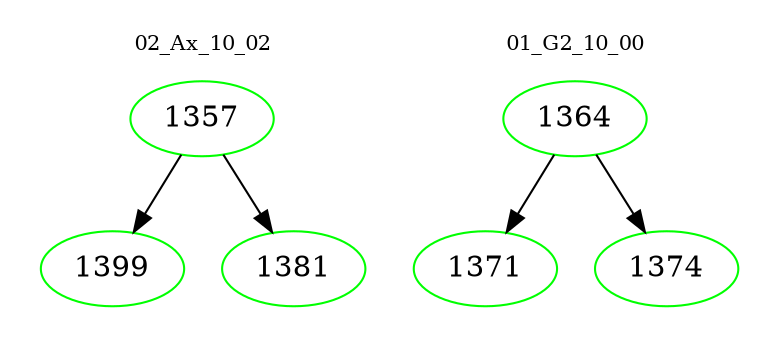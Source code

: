 digraph{
subgraph cluster_0 {
color = white
label = "02_Ax_10_02";
fontsize=10;
T0_1357 [label="1357", color="green"]
T0_1357 -> T0_1399 [color="black"]
T0_1399 [label="1399", color="green"]
T0_1357 -> T0_1381 [color="black"]
T0_1381 [label="1381", color="green"]
}
subgraph cluster_1 {
color = white
label = "01_G2_10_00";
fontsize=10;
T1_1364 [label="1364", color="green"]
T1_1364 -> T1_1371 [color="black"]
T1_1371 [label="1371", color="green"]
T1_1364 -> T1_1374 [color="black"]
T1_1374 [label="1374", color="green"]
}
}
